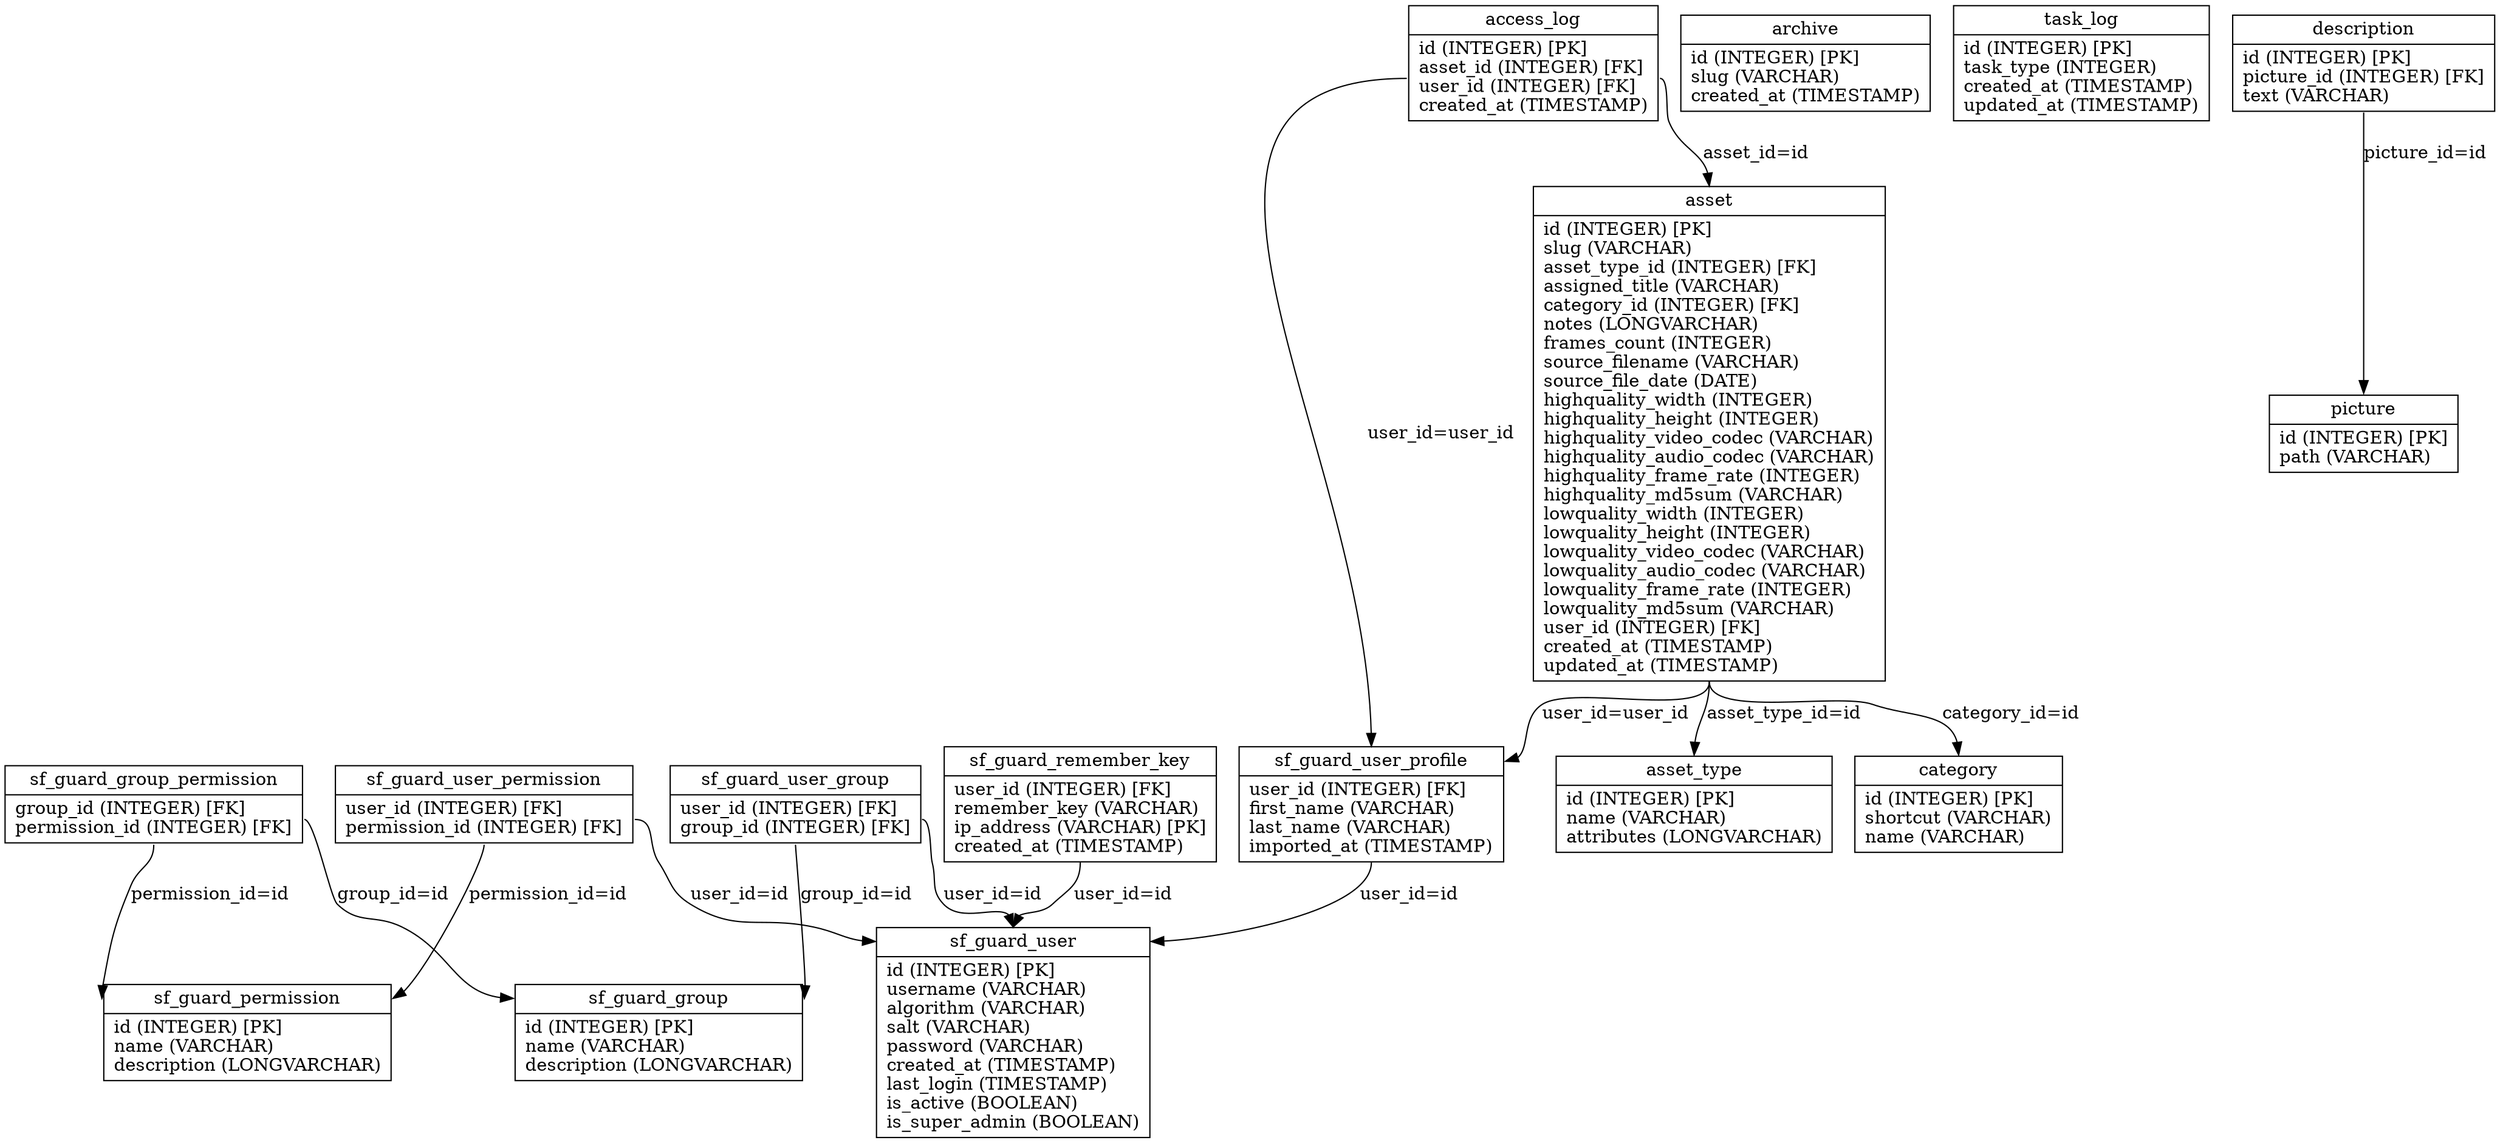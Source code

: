 digraph G {
nodesf_guard_group [label="{<table>sf_guard_group|<cols>id (INTEGER) [PK]\lname (VARCHAR)\ldescription (LONGVARCHAR)\l}", shape=record];
nodesf_guard_permission [label="{<table>sf_guard_permission|<cols>id (INTEGER) [PK]\lname (VARCHAR)\ldescription (LONGVARCHAR)\l}", shape=record];
nodesf_guard_group_permission [label="{<table>sf_guard_group_permission|<cols>group_id (INTEGER) [FK]\lpermission_id (INTEGER) [FK]\l}", shape=record];
nodesf_guard_user [label="{<table>sf_guard_user|<cols>id (INTEGER) [PK]\lusername (VARCHAR)\lalgorithm (VARCHAR)\lsalt (VARCHAR)\lpassword (VARCHAR)\lcreated_at (TIMESTAMP)\llast_login (TIMESTAMP)\lis_active (BOOLEAN)\lis_super_admin (BOOLEAN)\l}", shape=record];
nodesf_guard_user_permission [label="{<table>sf_guard_user_permission|<cols>user_id (INTEGER) [FK]\lpermission_id (INTEGER) [FK]\l}", shape=record];
nodesf_guard_user_group [label="{<table>sf_guard_user_group|<cols>user_id (INTEGER) [FK]\lgroup_id (INTEGER) [FK]\l}", shape=record];
nodesf_guard_remember_key [label="{<table>sf_guard_remember_key|<cols>user_id (INTEGER) [FK]\lremember_key (VARCHAR)\lip_address (VARCHAR) [PK]\lcreated_at (TIMESTAMP)\l}", shape=record];
nodesf_guard_user_profile [label="{<table>sf_guard_user_profile|<cols>user_id (INTEGER) [FK]\lfirst_name (VARCHAR)\llast_name (VARCHAR)\limported_at (TIMESTAMP)\l}", shape=record];
nodeasset_type [label="{<table>asset_type|<cols>id (INTEGER) [PK]\lname (VARCHAR)\lattributes (LONGVARCHAR)\l}", shape=record];
nodeasset [label="{<table>asset|<cols>id (INTEGER) [PK]\lslug (VARCHAR)\lasset_type_id (INTEGER) [FK]\lassigned_title (VARCHAR)\lcategory_id (INTEGER) [FK]\lnotes (LONGVARCHAR)\lframes_count (INTEGER)\lsource_filename (VARCHAR)\lsource_file_date (DATE)\lhighquality_width (INTEGER)\lhighquality_height (INTEGER)\lhighquality_video_codec (VARCHAR)\lhighquality_audio_codec (VARCHAR)\lhighquality_frame_rate (INTEGER)\lhighquality_md5sum (VARCHAR)\llowquality_width (INTEGER)\llowquality_height (INTEGER)\llowquality_video_codec (VARCHAR)\llowquality_audio_codec (VARCHAR)\llowquality_frame_rate (INTEGER)\llowquality_md5sum (VARCHAR)\luser_id (INTEGER) [FK]\lcreated_at (TIMESTAMP)\lupdated_at (TIMESTAMP)\l}", shape=record];
nodearchive [label="{<table>archive|<cols>id (INTEGER) [PK]\lslug (VARCHAR)\lcreated_at (TIMESTAMP)\l}", shape=record];
nodecategory [label="{<table>category|<cols>id (INTEGER) [PK]\lshortcut (VARCHAR)\lname (VARCHAR)\l}", shape=record];
nodeaccess_log [label="{<table>access_log|<cols>id (INTEGER) [PK]\lasset_id (INTEGER) [FK]\luser_id (INTEGER) [FK]\lcreated_at (TIMESTAMP)\l}", shape=record];
nodetask_log [label="{<table>task_log|<cols>id (INTEGER) [PK]\ltask_type (INTEGER)\lcreated_at (TIMESTAMP)\lupdated_at (TIMESTAMP)\l}", shape=record];
nodepicture [label="{<table>picture|<cols>id (INTEGER) [PK]\lpath (VARCHAR)\l}", shape=record];
nodedescription [label="{<table>description|<cols>id (INTEGER) [PK]\lpicture_id (INTEGER) [FK]\ltext (VARCHAR)\l}", shape=record];

nodesf_guard_group_permission:cols -> nodesf_guard_group:table [label="group_id=id "];
nodesf_guard_group_permission:cols -> nodesf_guard_permission:table [label="permission_id=id "];
nodesf_guard_user_permission:cols -> nodesf_guard_user:table [label="user_id=id "];
nodesf_guard_user_permission:cols -> nodesf_guard_permission:table [label="permission_id=id "];
nodesf_guard_user_group:cols -> nodesf_guard_user:table [label="user_id=id "];
nodesf_guard_user_group:cols -> nodesf_guard_group:table [label="group_id=id "];
nodesf_guard_remember_key:cols -> nodesf_guard_user:table [label="user_id=id "];
nodesf_guard_user_profile:cols -> nodesf_guard_user:table [label="user_id=id "];
nodeasset:cols -> nodeasset_type:table [label="asset_type_id=id "];
nodeasset:cols -> nodecategory:table [label="category_id=id "];
nodeasset:cols -> nodesf_guard_user_profile:table [label="user_id=user_id "];
nodeaccess_log:cols -> nodeasset:table [label="asset_id=id "];
nodeaccess_log:cols -> nodesf_guard_user_profile:table [label="user_id=user_id "];
nodedescription:cols -> nodepicture:table [label="picture_id=id "];
}
